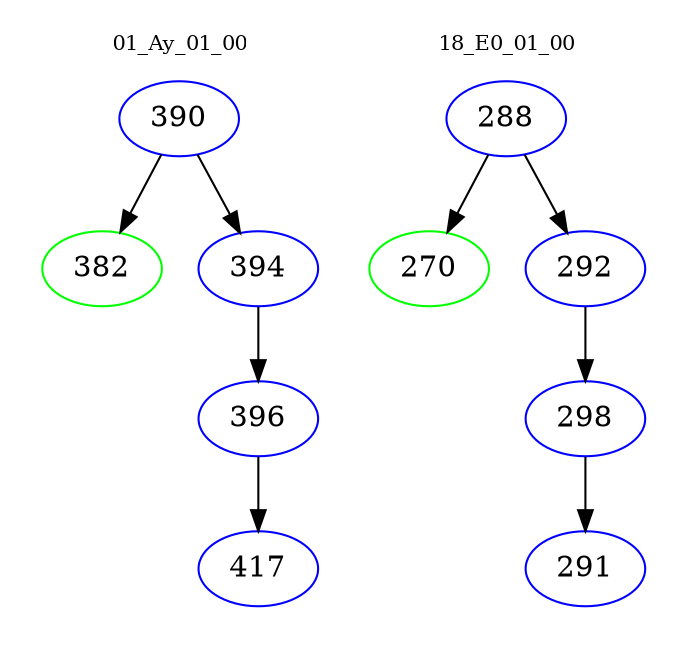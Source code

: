 digraph{
subgraph cluster_0 {
color = white
label = "01_Ay_01_00";
fontsize=10;
T0_390 [label="390", color="blue"]
T0_390 -> T0_382 [color="black"]
T0_382 [label="382", color="green"]
T0_390 -> T0_394 [color="black"]
T0_394 [label="394", color="blue"]
T0_394 -> T0_396 [color="black"]
T0_396 [label="396", color="blue"]
T0_396 -> T0_417 [color="black"]
T0_417 [label="417", color="blue"]
}
subgraph cluster_1 {
color = white
label = "18_E0_01_00";
fontsize=10;
T1_288 [label="288", color="blue"]
T1_288 -> T1_270 [color="black"]
T1_270 [label="270", color="green"]
T1_288 -> T1_292 [color="black"]
T1_292 [label="292", color="blue"]
T1_292 -> T1_298 [color="black"]
T1_298 [label="298", color="blue"]
T1_298 -> T1_291 [color="black"]
T1_291 [label="291", color="blue"]
}
}

